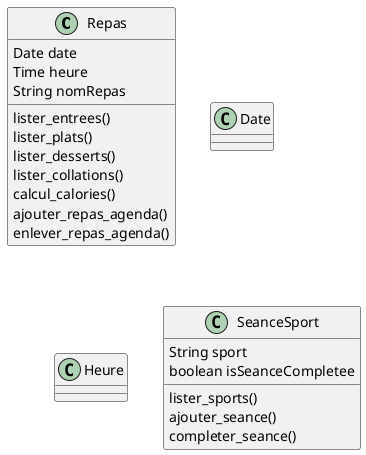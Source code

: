 @startuml
'https://plantuml.com/sequence-diagram

class Repas {
Date date
Time heure
String nomRepas
lister_entrees()
lister_plats()
lister_desserts()
lister_collations()
calcul_calories()
ajouter_repas_agenda()
enlever_repas_agenda()
}
class Date {
}
class Heure {
}

class SeanceSport {
String sport
boolean isSeanceCompletee
lister_sports()
ajouter_seance()
completer_seance()
}

@enduml
